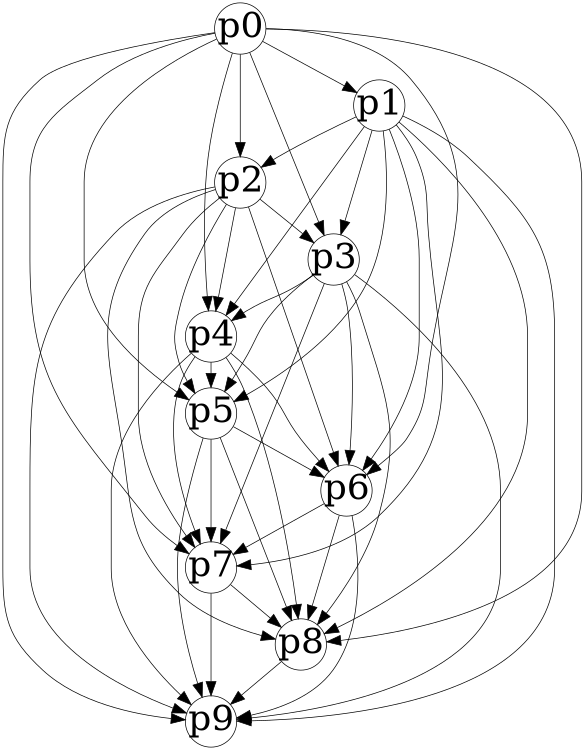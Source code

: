 digraph G {
  graph[bb="-2000,-2000,2000,2000",size="5,5"];
  node [width="1", height="1",fixedsize="true", fontsize="50"];
  p0 [pos="248.663,661.068"];
  p1 [pos="-278.006,-645.718"];
  p2 [pos="-558.559,-408.44"];
  p3 [pos="-703.684,21.4525"];
  p4 [pos="146.266,-104.403"];
  p5 [pos="-252.569,21.8619"];
  p6 [pos="-971.123,-293.485"];
  p7 [pos="326.291,-841.032"];
  p8 [pos="367.707,-573.513"];
  p9 [pos="926.905,321.306"];
  p0 -> p1[arrowsize = 2];
  p0 -> p2[arrowsize = 2];
  p0 -> p3[arrowsize = 2];
  p0 -> p4[arrowsize = 2];
  p0 -> p5[arrowsize = 2];
  p0 -> p6[arrowsize = 2];
  p0 -> p7[arrowsize = 2];
  p0 -> p8[arrowsize = 2];
  p0 -> p9[arrowsize = 2];
  p1 -> p2[arrowsize = 2];
  p1 -> p3[arrowsize = 2];
  p1 -> p4[arrowsize = 2];
  p1 -> p5[arrowsize = 2];
  p1 -> p6[arrowsize = 2];
  p1 -> p7[arrowsize = 2];
  p1 -> p8[arrowsize = 2];
  p1 -> p9[arrowsize = 2];
  p2 -> p3[arrowsize = 2];
  p2 -> p4[arrowsize = 2];
  p2 -> p5[arrowsize = 2];
  p2 -> p6[arrowsize = 2];
  p2 -> p7[arrowsize = 2];
  p2 -> p8[arrowsize = 2];
  p2 -> p9[arrowsize = 2];
  p3 -> p4[arrowsize = 2];
  p3 -> p5[arrowsize = 2];
  p3 -> p6[arrowsize = 2];
  p3 -> p7[arrowsize = 2];
  p3 -> p8[arrowsize = 2];
  p3 -> p9[arrowsize = 2];
  p4 -> p5[arrowsize = 2];
  p4 -> p6[arrowsize = 2];
  p4 -> p7[arrowsize = 2];
  p4 -> p8[arrowsize = 2];
  p4 -> p9[arrowsize = 2];
  p5 -> p6[arrowsize = 2];
  p5 -> p7[arrowsize = 2];
  p5 -> p8[arrowsize = 2];
  p5 -> p9[arrowsize = 2];
  p6 -> p7[arrowsize = 2];
  p6 -> p8[arrowsize = 2];
  p6 -> p9[arrowsize = 2];
  p7 -> p8[arrowsize = 2];
  p7 -> p9[arrowsize = 2];
  p8 -> p9[arrowsize = 2];
}
